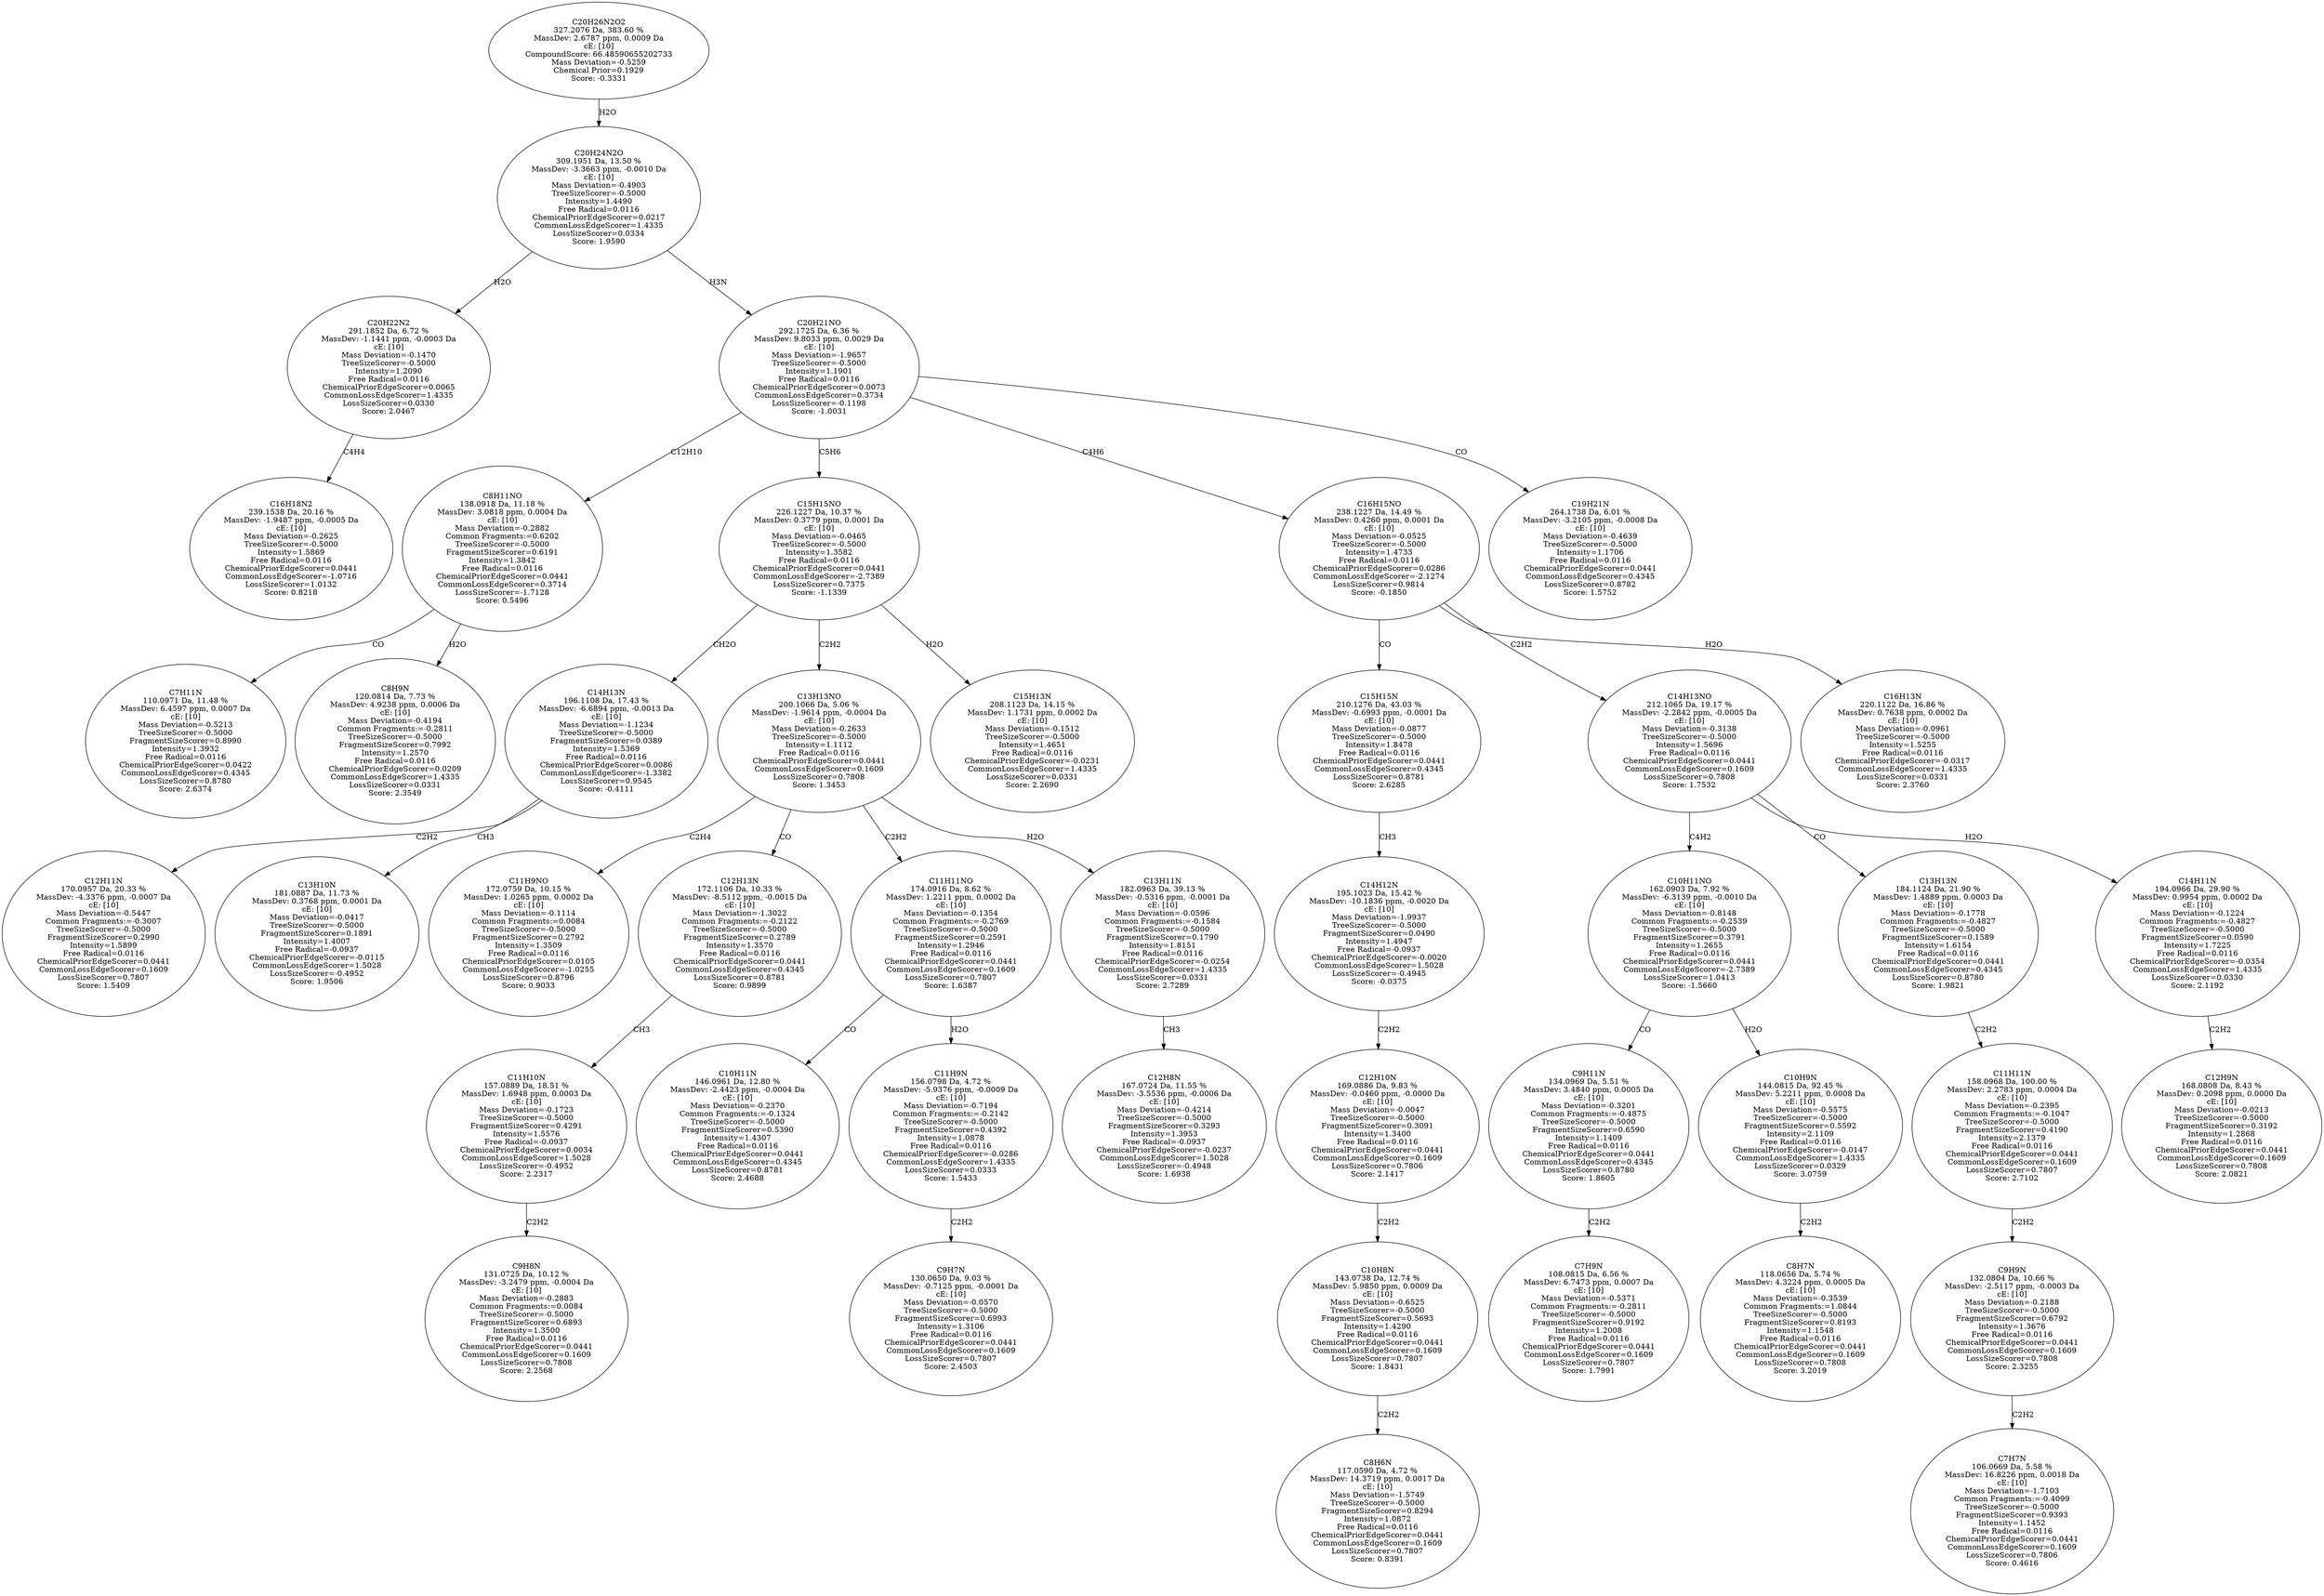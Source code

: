 strict digraph {
v1 [label="C16H18N2\n239.1538 Da, 20.16 %\nMassDev: -1.9487 ppm, -0.0005 Da\ncE: [10]\nMass Deviation=-0.2625\nTreeSizeScorer=-0.5000\nIntensity=1.5869\nFree Radical=0.0116\nChemicalPriorEdgeScorer=0.0441\nCommonLossEdgeScorer=-1.0716\nLossSizeScorer=1.0132\nScore: 0.8218"];
v2 [label="C20H22N2\n291.1852 Da, 6.72 %\nMassDev: -1.1441 ppm, -0.0003 Da\ncE: [10]\nMass Deviation=-0.1470\nTreeSizeScorer=-0.5000\nIntensity=1.2090\nFree Radical=0.0116\nChemicalPriorEdgeScorer=0.0065\nCommonLossEdgeScorer=1.4335\nLossSizeScorer=0.0330\nScore: 2.0467"];
v3 [label="C7H11N\n110.0971 Da, 11.48 %\nMassDev: 6.4597 ppm, 0.0007 Da\ncE: [10]\nMass Deviation=-0.5213\nTreeSizeScorer=-0.5000\nFragmentSizeScorer=0.8990\nIntensity=1.3932\nFree Radical=0.0116\nChemicalPriorEdgeScorer=0.0422\nCommonLossEdgeScorer=0.4345\nLossSizeScorer=0.8780\nScore: 2.6374"];
v4 [label="C8H9N\n120.0814 Da, 7.73 %\nMassDev: 4.9238 ppm, 0.0006 Da\ncE: [10]\nMass Deviation=-0.4194\nCommon Fragments:=-0.2811\nTreeSizeScorer=-0.5000\nFragmentSizeScorer=0.7992\nIntensity=1.2570\nFree Radical=0.0116\nChemicalPriorEdgeScorer=0.0209\nCommonLossEdgeScorer=1.4335\nLossSizeScorer=0.0331\nScore: 2.3549"];
v5 [label="C8H11NO\n138.0918 Da, 11.18 %\nMassDev: 3.0818 ppm, 0.0004 Da\ncE: [10]\nMass Deviation=-0.2882\nCommon Fragments:=0.6202\nTreeSizeScorer=-0.5000\nFragmentSizeScorer=0.6191\nIntensity=1.3842\nFree Radical=0.0116\nChemicalPriorEdgeScorer=0.0441\nCommonLossEdgeScorer=0.3714\nLossSizeScorer=-1.7128\nScore: 0.5496"];
v6 [label="C12H11N\n170.0957 Da, 20.33 %\nMassDev: -4.3376 ppm, -0.0007 Da\ncE: [10]\nMass Deviation=-0.5447\nCommon Fragments:=-0.3007\nTreeSizeScorer=-0.5000\nFragmentSizeScorer=0.2990\nIntensity=1.5899\nFree Radical=0.0116\nChemicalPriorEdgeScorer=0.0441\nCommonLossEdgeScorer=0.1609\nLossSizeScorer=0.7807\nScore: 1.5409"];
v7 [label="C13H10N\n181.0887 Da, 11.73 %\nMassDev: 0.3768 ppm, 0.0001 Da\ncE: [10]\nMass Deviation=-0.0417\nTreeSizeScorer=-0.5000\nFragmentSizeScorer=0.1891\nIntensity=1.4007\nFree Radical=-0.0937\nChemicalPriorEdgeScorer=-0.0115\nCommonLossEdgeScorer=1.5028\nLossSizeScorer=-0.4952\nScore: 1.9506"];
v8 [label="C14H13N\n196.1108 Da, 17.43 %\nMassDev: -6.6894 ppm, -0.0013 Da\ncE: [10]\nMass Deviation=-1.1234\nTreeSizeScorer=-0.5000\nFragmentSizeScorer=0.0389\nIntensity=1.5369\nFree Radical=0.0116\nChemicalPriorEdgeScorer=0.0086\nCommonLossEdgeScorer=-1.3382\nLossSizeScorer=0.9545\nScore: -0.4111"];
v9 [label="C11H9NO\n172.0759 Da, 10.15 %\nMassDev: 1.0265 ppm, 0.0002 Da\ncE: [10]\nMass Deviation=-0.1114\nCommon Fragments:=0.0084\nTreeSizeScorer=-0.5000\nFragmentSizeScorer=0.2792\nIntensity=1.3509\nFree Radical=0.0116\nChemicalPriorEdgeScorer=0.0105\nCommonLossEdgeScorer=-1.0255\nLossSizeScorer=0.8796\nScore: 0.9033"];
v10 [label="C9H8N\n131.0725 Da, 10.12 %\nMassDev: -3.2479 ppm, -0.0004 Da\ncE: [10]\nMass Deviation=-0.2883\nCommon Fragments:=0.0084\nTreeSizeScorer=-0.5000\nFragmentSizeScorer=0.6893\nIntensity=1.3500\nFree Radical=0.0116\nChemicalPriorEdgeScorer=0.0441\nCommonLossEdgeScorer=0.1609\nLossSizeScorer=0.7808\nScore: 2.2568"];
v11 [label="C11H10N\n157.0889 Da, 18.51 %\nMassDev: 1.6948 ppm, 0.0003 Da\ncE: [10]\nMass Deviation=-0.1723\nTreeSizeScorer=-0.5000\nFragmentSizeScorer=0.4291\nIntensity=1.5576\nFree Radical=-0.0937\nChemicalPriorEdgeScorer=0.0034\nCommonLossEdgeScorer=1.5028\nLossSizeScorer=-0.4952\nScore: 2.2317"];
v12 [label="C12H13N\n172.1106 Da, 10.33 %\nMassDev: -8.5112 ppm, -0.0015 Da\ncE: [10]\nMass Deviation=-1.3022\nCommon Fragments:=-0.2122\nTreeSizeScorer=-0.5000\nFragmentSizeScorer=0.2789\nIntensity=1.3570\nFree Radical=0.0116\nChemicalPriorEdgeScorer=0.0441\nCommonLossEdgeScorer=0.4345\nLossSizeScorer=0.8781\nScore: 0.9899"];
v13 [label="C10H11N\n146.0961 Da, 12.80 %\nMassDev: -2.4423 ppm, -0.0004 Da\ncE: [10]\nMass Deviation=-0.2370\nCommon Fragments:=-0.1324\nTreeSizeScorer=-0.5000\nFragmentSizeScorer=0.5390\nIntensity=1.4307\nFree Radical=0.0116\nChemicalPriorEdgeScorer=0.0441\nCommonLossEdgeScorer=0.4345\nLossSizeScorer=0.8781\nScore: 2.4688"];
v14 [label="C9H7N\n130.0650 Da, 9.03 %\nMassDev: -0.7125 ppm, -0.0001 Da\ncE: [10]\nMass Deviation=-0.0570\nTreeSizeScorer=-0.5000\nFragmentSizeScorer=0.6993\nIntensity=1.3106\nFree Radical=0.0116\nChemicalPriorEdgeScorer=0.0441\nCommonLossEdgeScorer=0.1609\nLossSizeScorer=0.7807\nScore: 2.4503"];
v15 [label="C11H9N\n156.0798 Da, 4.72 %\nMassDev: -5.9376 ppm, -0.0009 Da\ncE: [10]\nMass Deviation=-0.7194\nCommon Fragments:=-0.2142\nTreeSizeScorer=-0.5000\nFragmentSizeScorer=0.4392\nIntensity=1.0878\nFree Radical=0.0116\nChemicalPriorEdgeScorer=-0.0286\nCommonLossEdgeScorer=1.4335\nLossSizeScorer=0.0333\nScore: 1.5433"];
v16 [label="C11H11NO\n174.0916 Da, 8.62 %\nMassDev: 1.2211 ppm, 0.0002 Da\ncE: [10]\nMass Deviation=-0.1354\nCommon Fragments:=-0.2769\nTreeSizeScorer=-0.5000\nFragmentSizeScorer=0.2591\nIntensity=1.2946\nFree Radical=0.0116\nChemicalPriorEdgeScorer=0.0441\nCommonLossEdgeScorer=0.1609\nLossSizeScorer=0.7807\nScore: 1.6387"];
v17 [label="C12H8N\n167.0724 Da, 11.55 %\nMassDev: -3.5536 ppm, -0.0006 Da\ncE: [10]\nMass Deviation=-0.4214\nTreeSizeScorer=-0.5000\nFragmentSizeScorer=0.3293\nIntensity=1.3953\nFree Radical=-0.0937\nChemicalPriorEdgeScorer=-0.0237\nCommonLossEdgeScorer=1.5028\nLossSizeScorer=-0.4948\nScore: 1.6938"];
v18 [label="C13H11N\n182.0963 Da, 39.13 %\nMassDev: -0.5316 ppm, -0.0001 Da\ncE: [10]\nMass Deviation=-0.0596\nCommon Fragments:=-0.1584\nTreeSizeScorer=-0.5000\nFragmentSizeScorer=0.1790\nIntensity=1.8151\nFree Radical=0.0116\nChemicalPriorEdgeScorer=-0.0254\nCommonLossEdgeScorer=1.4335\nLossSizeScorer=0.0331\nScore: 2.7289"];
v19 [label="C13H13NO\n200.1066 Da, 5.06 %\nMassDev: -1.9614 ppm, -0.0004 Da\ncE: [10]\nMass Deviation=-0.2633\nTreeSizeScorer=-0.5000\nIntensity=1.1112\nFree Radical=0.0116\nChemicalPriorEdgeScorer=0.0441\nCommonLossEdgeScorer=0.1609\nLossSizeScorer=0.7808\nScore: 1.3453"];
v20 [label="C15H13N\n208.1123 Da, 14.15 %\nMassDev: 1.1731 ppm, 0.0002 Da\ncE: [10]\nMass Deviation=-0.1512\nTreeSizeScorer=-0.5000\nIntensity=1.4651\nFree Radical=0.0116\nChemicalPriorEdgeScorer=-0.0231\nCommonLossEdgeScorer=1.4335\nLossSizeScorer=0.0331\nScore: 2.2690"];
v21 [label="C15H15NO\n226.1227 Da, 10.37 %\nMassDev: 0.3779 ppm, 0.0001 Da\ncE: [10]\nMass Deviation=-0.0465\nTreeSizeScorer=-0.5000\nIntensity=1.3582\nFree Radical=0.0116\nChemicalPriorEdgeScorer=0.0441\nCommonLossEdgeScorer=-2.7389\nLossSizeScorer=0.7375\nScore: -1.1339"];
v22 [label="C8H6N\n117.0590 Da, 4.72 %\nMassDev: 14.3719 ppm, 0.0017 Da\ncE: [10]\nMass Deviation=-1.5749\nTreeSizeScorer=-0.5000\nFragmentSizeScorer=0.8294\nIntensity=1.0872\nFree Radical=0.0116\nChemicalPriorEdgeScorer=0.0441\nCommonLossEdgeScorer=0.1609\nLossSizeScorer=0.7807\nScore: 0.8391"];
v23 [label="C10H8N\n143.0738 Da, 12.74 %\nMassDev: 5.9850 ppm, 0.0009 Da\ncE: [10]\nMass Deviation=-0.6525\nTreeSizeScorer=-0.5000\nFragmentSizeScorer=0.5693\nIntensity=1.4290\nFree Radical=0.0116\nChemicalPriorEdgeScorer=0.0441\nCommonLossEdgeScorer=0.1609\nLossSizeScorer=0.7807\nScore: 1.8431"];
v24 [label="C12H10N\n169.0886 Da, 9.83 %\nMassDev: -0.0460 ppm, -0.0000 Da\ncE: [10]\nMass Deviation=-0.0047\nTreeSizeScorer=-0.5000\nFragmentSizeScorer=0.3091\nIntensity=1.3400\nFree Radical=0.0116\nChemicalPriorEdgeScorer=0.0441\nCommonLossEdgeScorer=0.1609\nLossSizeScorer=0.7806\nScore: 2.1417"];
v25 [label="C14H12N\n195.1023 Da, 15.42 %\nMassDev: -10.1836 ppm, -0.0020 Da\ncE: [10]\nMass Deviation=-1.9937\nTreeSizeScorer=-0.5000\nFragmentSizeScorer=0.0490\nIntensity=1.4947\nFree Radical=-0.0937\nChemicalPriorEdgeScorer=-0.0020\nCommonLossEdgeScorer=1.5028\nLossSizeScorer=-0.4945\nScore: -0.0375"];
v26 [label="C15H15N\n210.1276 Da, 43.03 %\nMassDev: -0.6993 ppm, -0.0001 Da\ncE: [10]\nMass Deviation=-0.0877\nTreeSizeScorer=-0.5000\nIntensity=1.8478\nFree Radical=0.0116\nChemicalPriorEdgeScorer=0.0441\nCommonLossEdgeScorer=0.4345\nLossSizeScorer=0.8781\nScore: 2.6285"];
v27 [label="C7H9N\n108.0815 Da, 6.56 %\nMassDev: 6.7473 ppm, 0.0007 Da\ncE: [10]\nMass Deviation=-0.5371\nCommon Fragments:=-0.2811\nTreeSizeScorer=-0.5000\nFragmentSizeScorer=0.9192\nIntensity=1.2008\nFree Radical=0.0116\nChemicalPriorEdgeScorer=0.0441\nCommonLossEdgeScorer=0.1609\nLossSizeScorer=0.7807\nScore: 1.7991"];
v28 [label="C9H11N\n134.0969 Da, 5.51 %\nMassDev: 3.4840 ppm, 0.0005 Da\ncE: [10]\nMass Deviation=-0.3201\nCommon Fragments:=-0.4875\nTreeSizeScorer=-0.5000\nFragmentSizeScorer=0.6590\nIntensity=1.1409\nFree Radical=0.0116\nChemicalPriorEdgeScorer=0.0441\nCommonLossEdgeScorer=0.4345\nLossSizeScorer=0.8780\nScore: 1.8605"];
v29 [label="C8H7N\n118.0656 Da, 5.74 %\nMassDev: 4.3224 ppm, 0.0005 Da\ncE: [10]\nMass Deviation=-0.3539\nCommon Fragments:=1.0844\nTreeSizeScorer=-0.5000\nFragmentSizeScorer=0.8193\nIntensity=1.1548\nFree Radical=0.0116\nChemicalPriorEdgeScorer=0.0441\nCommonLossEdgeScorer=0.1609\nLossSizeScorer=0.7808\nScore: 3.2019"];
v30 [label="C10H9N\n144.0815 Da, 92.45 %\nMassDev: 5.2211 ppm, 0.0008 Da\ncE: [10]\nMass Deviation=-0.5575\nTreeSizeScorer=-0.5000\nFragmentSizeScorer=0.5592\nIntensity=2.1109\nFree Radical=0.0116\nChemicalPriorEdgeScorer=-0.0147\nCommonLossEdgeScorer=1.4335\nLossSizeScorer=0.0329\nScore: 3.0759"];
v31 [label="C10H11NO\n162.0903 Da, 7.92 %\nMassDev: -6.3139 ppm, -0.0010 Da\ncE: [10]\nMass Deviation=-0.8148\nCommon Fragments:=-0.2539\nTreeSizeScorer=-0.5000\nFragmentSizeScorer=0.3791\nIntensity=1.2655\nFree Radical=0.0116\nChemicalPriorEdgeScorer=0.0441\nCommonLossEdgeScorer=-2.7389\nLossSizeScorer=1.0413\nScore: -1.5660"];
v32 [label="C7H7N\n106.0669 Da, 5.58 %\nMassDev: 16.8226 ppm, 0.0018 Da\ncE: [10]\nMass Deviation=-1.7103\nCommon Fragments:=-0.4099\nTreeSizeScorer=-0.5000\nFragmentSizeScorer=0.9393\nIntensity=1.1452\nFree Radical=0.0116\nChemicalPriorEdgeScorer=0.0441\nCommonLossEdgeScorer=0.1609\nLossSizeScorer=0.7806\nScore: 0.4616"];
v33 [label="C9H9N\n132.0804 Da, 10.66 %\nMassDev: -2.5117 ppm, -0.0003 Da\ncE: [10]\nMass Deviation=-0.2188\nTreeSizeScorer=-0.5000\nFragmentSizeScorer=0.6792\nIntensity=1.3676\nFree Radical=0.0116\nChemicalPriorEdgeScorer=0.0441\nCommonLossEdgeScorer=0.1609\nLossSizeScorer=0.7808\nScore: 2.3255"];
v34 [label="C11H11N\n158.0968 Da, 100.00 %\nMassDev: 2.2783 ppm, 0.0004 Da\ncE: [10]\nMass Deviation=-0.2395\nCommon Fragments:=-0.1047\nTreeSizeScorer=-0.5000\nFragmentSizeScorer=0.4190\nIntensity=2.1379\nFree Radical=0.0116\nChemicalPriorEdgeScorer=0.0441\nCommonLossEdgeScorer=0.1609\nLossSizeScorer=0.7807\nScore: 2.7102"];
v35 [label="C13H13N\n184.1124 Da, 21.90 %\nMassDev: 1.4889 ppm, 0.0003 Da\ncE: [10]\nMass Deviation=-0.1778\nCommon Fragments:=-0.4827\nTreeSizeScorer=-0.5000\nFragmentSizeScorer=0.1589\nIntensity=1.6154\nFree Radical=0.0116\nChemicalPriorEdgeScorer=0.0441\nCommonLossEdgeScorer=0.4345\nLossSizeScorer=0.8780\nScore: 1.9821"];
v36 [label="C12H9N\n168.0808 Da, 8.43 %\nMassDev: 0.2098 ppm, 0.0000 Da\ncE: [10]\nMass Deviation=-0.0213\nTreeSizeScorer=-0.5000\nFragmentSizeScorer=0.3192\nIntensity=1.2868\nFree Radical=0.0116\nChemicalPriorEdgeScorer=0.0441\nCommonLossEdgeScorer=0.1609\nLossSizeScorer=0.7808\nScore: 2.0821"];
v37 [label="C14H11N\n194.0966 Da, 29.90 %\nMassDev: 0.9954 ppm, 0.0002 Da\ncE: [10]\nMass Deviation=-0.1224\nCommon Fragments:=-0.4827\nTreeSizeScorer=-0.5000\nFragmentSizeScorer=0.0590\nIntensity=1.7225\nFree Radical=0.0116\nChemicalPriorEdgeScorer=-0.0354\nCommonLossEdgeScorer=1.4335\nLossSizeScorer=0.0330\nScore: 2.1192"];
v38 [label="C14H13NO\n212.1065 Da, 19.17 %\nMassDev: -2.2842 ppm, -0.0005 Da\ncE: [10]\nMass Deviation=-0.3138\nTreeSizeScorer=-0.5000\nIntensity=1.5696\nFree Radical=0.0116\nChemicalPriorEdgeScorer=0.0441\nCommonLossEdgeScorer=0.1609\nLossSizeScorer=0.7808\nScore: 1.7532"];
v39 [label="C16H13N\n220.1122 Da, 16.86 %\nMassDev: 0.7638 ppm, 0.0002 Da\ncE: [10]\nMass Deviation=-0.0961\nTreeSizeScorer=-0.5000\nIntensity=1.5255\nFree Radical=0.0116\nChemicalPriorEdgeScorer=-0.0317\nCommonLossEdgeScorer=1.4335\nLossSizeScorer=0.0331\nScore: 2.3760"];
v40 [label="C16H15NO\n238.1227 Da, 14.49 %\nMassDev: 0.4260 ppm, 0.0001 Da\ncE: [10]\nMass Deviation=-0.0525\nTreeSizeScorer=-0.5000\nIntensity=1.4733\nFree Radical=0.0116\nChemicalPriorEdgeScorer=0.0286\nCommonLossEdgeScorer=-2.1274\nLossSizeScorer=0.9814\nScore: -0.1850"];
v41 [label="C19H21N\n264.1738 Da, 6.01 %\nMassDev: -3.2105 ppm, -0.0008 Da\ncE: [10]\nMass Deviation=-0.4639\nTreeSizeScorer=-0.5000\nIntensity=1.1706\nFree Radical=0.0116\nChemicalPriorEdgeScorer=0.0441\nCommonLossEdgeScorer=0.4345\nLossSizeScorer=0.8782\nScore: 1.5752"];
v42 [label="C20H21NO\n292.1725 Da, 6.36 %\nMassDev: 9.8033 ppm, 0.0029 Da\ncE: [10]\nMass Deviation=-1.9657\nTreeSizeScorer=-0.5000\nIntensity=1.1901\nFree Radical=0.0116\nChemicalPriorEdgeScorer=0.0073\nCommonLossEdgeScorer=0.3734\nLossSizeScorer=-0.1198\nScore: -1.0031"];
v43 [label="C20H24N2O\n309.1951 Da, 13.50 %\nMassDev: -3.3663 ppm, -0.0010 Da\ncE: [10]\nMass Deviation=-0.4903\nTreeSizeScorer=-0.5000\nIntensity=1.4490\nFree Radical=0.0116\nChemicalPriorEdgeScorer=0.0217\nCommonLossEdgeScorer=1.4335\nLossSizeScorer=0.0334\nScore: 1.9590"];
v44 [label="C20H26N2O2\n327.2076 Da, 383.60 %\nMassDev: 2.6787 ppm, 0.0009 Da\ncE: [10]\nCompoundScore: 66.48590655202733\nMass Deviation=-0.5259\nChemical Prior=0.1929\nScore: -0.3331"];
v2 -> v1 [label="C4H4"];
v43 -> v2 [label="H2O"];
v5 -> v3 [label="CO"];
v5 -> v4 [label="H2O"];
v42 -> v5 [label="C12H10"];
v8 -> v6 [label="C2H2"];
v8 -> v7 [label="CH3"];
v21 -> v8 [label="CH2O"];
v19 -> v9 [label="C2H4"];
v11 -> v10 [label="C2H2"];
v12 -> v11 [label="CH3"];
v19 -> v12 [label="CO"];
v16 -> v13 [label="CO"];
v15 -> v14 [label="C2H2"];
v16 -> v15 [label="H2O"];
v19 -> v16 [label="C2H2"];
v18 -> v17 [label="CH3"];
v19 -> v18 [label="H2O"];
v21 -> v19 [label="C2H2"];
v21 -> v20 [label="H2O"];
v42 -> v21 [label="C5H6"];
v23 -> v22 [label="C2H2"];
v24 -> v23 [label="C2H2"];
v25 -> v24 [label="C2H2"];
v26 -> v25 [label="CH3"];
v40 -> v26 [label="CO"];
v28 -> v27 [label="C2H2"];
v31 -> v28 [label="CO"];
v30 -> v29 [label="C2H2"];
v31 -> v30 [label="H2O"];
v38 -> v31 [label="C4H2"];
v33 -> v32 [label="C2H2"];
v34 -> v33 [label="C2H2"];
v35 -> v34 [label="C2H2"];
v38 -> v35 [label="CO"];
v37 -> v36 [label="C2H2"];
v38 -> v37 [label="H2O"];
v40 -> v38 [label="C2H2"];
v40 -> v39 [label="H2O"];
v42 -> v40 [label="C4H6"];
v42 -> v41 [label="CO"];
v43 -> v42 [label="H3N"];
v44 -> v43 [label="H2O"];
}